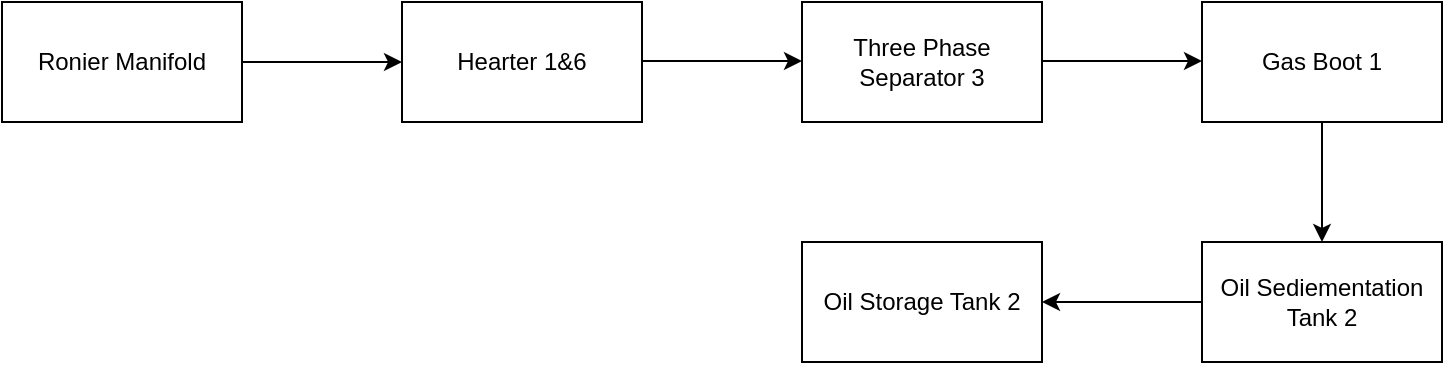 <mxfile version="22.1.4" type="github">
  <diagram name="Page-1" id="90a13364-a465-7bf4-72fc-28e22215d7a0">
    <mxGraphModel dx="933" dy="969" grid="1" gridSize="10" guides="1" tooltips="1" connect="1" arrows="1" fold="1" page="1" pageScale="1.5" pageWidth="1169" pageHeight="826" background="none" math="0" shadow="0">
      <root>
        <mxCell id="0" style=";html=1;" />
        <mxCell id="1" style=";html=1;" parent="0" />
        <mxCell id="EbTP3FltQd0eq8S0RHaT-1" value="Ronier Manifold" style="rounded=0;whiteSpace=wrap;html=1;" vertex="1" parent="1">
          <mxGeometry x="490" y="240" width="120" height="60" as="geometry" />
        </mxCell>
        <mxCell id="EbTP3FltQd0eq8S0RHaT-2" value="Hearter 1&amp;amp;6" style="rounded=0;whiteSpace=wrap;html=1;" vertex="1" parent="1">
          <mxGeometry x="690" y="240" width="120" height="60" as="geometry" />
        </mxCell>
        <mxCell id="EbTP3FltQd0eq8S0RHaT-3" value="Three Phase Separator 3" style="rounded=0;whiteSpace=wrap;html=1;" vertex="1" parent="1">
          <mxGeometry x="890" y="240" width="120" height="60" as="geometry" />
        </mxCell>
        <mxCell id="EbTP3FltQd0eq8S0RHaT-4" value="Gas Boot 1" style="rounded=0;whiteSpace=wrap;html=1;" vertex="1" parent="1">
          <mxGeometry x="1090" y="240" width="120" height="60" as="geometry" />
        </mxCell>
        <mxCell id="EbTP3FltQd0eq8S0RHaT-5" value="Oil Sediementation Tank 2" style="rounded=0;whiteSpace=wrap;html=1;" vertex="1" parent="1">
          <mxGeometry x="1090" y="360" width="120" height="60" as="geometry" />
        </mxCell>
        <mxCell id="EbTP3FltQd0eq8S0RHaT-6" value="Oil Storage Tank 2" style="rounded=0;whiteSpace=wrap;html=1;" vertex="1" parent="1">
          <mxGeometry x="890" y="360" width="120" height="60" as="geometry" />
        </mxCell>
        <mxCell id="EbTP3FltQd0eq8S0RHaT-8" value="" style="endArrow=classic;html=1;rounded=0;exitX=1;exitY=0.5;exitDx=0;exitDy=0;entryX=0;entryY=0.5;entryDx=0;entryDy=0;" edge="1" parent="1" source="EbTP3FltQd0eq8S0RHaT-1" target="EbTP3FltQd0eq8S0RHaT-2">
          <mxGeometry width="50" height="50" relative="1" as="geometry">
            <mxPoint x="610" y="340" as="sourcePoint" />
            <mxPoint x="660" y="290" as="targetPoint" />
          </mxGeometry>
        </mxCell>
        <mxCell id="EbTP3FltQd0eq8S0RHaT-9" value="" style="endArrow=classic;html=1;rounded=0;exitX=1;exitY=0.5;exitDx=0;exitDy=0;entryX=0;entryY=0.5;entryDx=0;entryDy=0;" edge="1" parent="1">
          <mxGeometry width="50" height="50" relative="1" as="geometry">
            <mxPoint x="810" y="269.5" as="sourcePoint" />
            <mxPoint x="890" y="269.5" as="targetPoint" />
          </mxGeometry>
        </mxCell>
        <mxCell id="EbTP3FltQd0eq8S0RHaT-10" value="" style="endArrow=classic;html=1;rounded=0;exitX=1;exitY=0.5;exitDx=0;exitDy=0;entryX=0;entryY=0.5;entryDx=0;entryDy=0;" edge="1" parent="1">
          <mxGeometry width="50" height="50" relative="1" as="geometry">
            <mxPoint x="1010" y="269.5" as="sourcePoint" />
            <mxPoint x="1090" y="269.5" as="targetPoint" />
          </mxGeometry>
        </mxCell>
        <mxCell id="EbTP3FltQd0eq8S0RHaT-11" value="" style="endArrow=classic;html=1;rounded=0;exitX=0.5;exitY=1;exitDx=0;exitDy=0;entryX=0.5;entryY=0;entryDx=0;entryDy=0;" edge="1" parent="1" source="EbTP3FltQd0eq8S0RHaT-4" target="EbTP3FltQd0eq8S0RHaT-5">
          <mxGeometry width="50" height="50" relative="1" as="geometry">
            <mxPoint x="1140" y="310" as="sourcePoint" />
            <mxPoint x="1220" y="310" as="targetPoint" />
          </mxGeometry>
        </mxCell>
        <mxCell id="EbTP3FltQd0eq8S0RHaT-12" value="" style="endArrow=classic;html=1;rounded=0;exitX=0;exitY=0.5;exitDx=0;exitDy=0;entryX=1;entryY=0.5;entryDx=0;entryDy=0;" edge="1" parent="1" source="EbTP3FltQd0eq8S0RHaT-5" target="EbTP3FltQd0eq8S0RHaT-6">
          <mxGeometry width="50" height="50" relative="1" as="geometry">
            <mxPoint x="1160" y="310" as="sourcePoint" />
            <mxPoint x="1160" y="370" as="targetPoint" />
          </mxGeometry>
        </mxCell>
      </root>
    </mxGraphModel>
  </diagram>
</mxfile>
